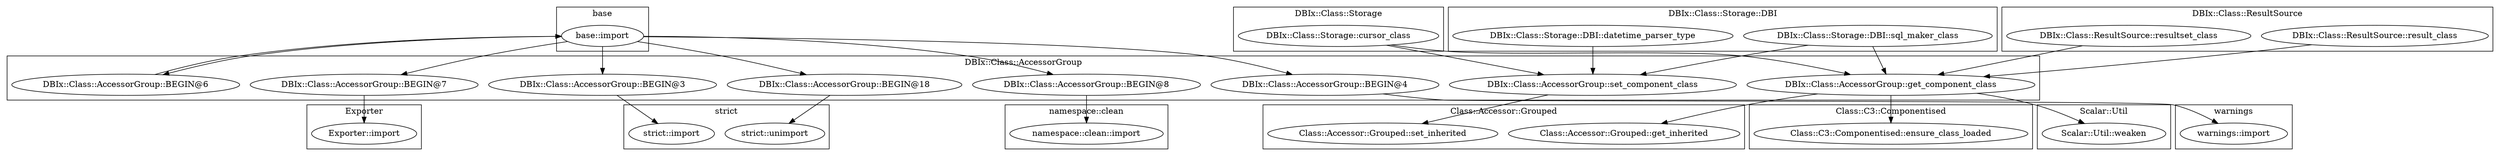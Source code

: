 digraph {
graph [overlap=false]
subgraph cluster_warnings {
	label="warnings";
	"warnings::import";
}
subgraph cluster_base {
	label="base";
	"base::import";
}
subgraph cluster_DBIx_Class_AccessorGroup {
	label="DBIx::Class::AccessorGroup";
	"DBIx::Class::AccessorGroup::BEGIN@7";
	"DBIx::Class::AccessorGroup::BEGIN@18";
	"DBIx::Class::AccessorGroup::BEGIN@8";
	"DBIx::Class::AccessorGroup::set_component_class";
	"DBIx::Class::AccessorGroup::BEGIN@6";
	"DBIx::Class::AccessorGroup::BEGIN@3";
	"DBIx::Class::AccessorGroup::get_component_class";
	"DBIx::Class::AccessorGroup::BEGIN@4";
}
subgraph cluster_strict {
	label="strict";
	"strict::import";
	"strict::unimport";
}
subgraph cluster_DBIx_Class_Storage {
	label="DBIx::Class::Storage";
	"DBIx::Class::Storage::cursor_class";
}
subgraph cluster_Exporter {
	label="Exporter";
	"Exporter::import";
}
subgraph cluster_Class_C3_Componentised {
	label="Class::C3::Componentised";
	"Class::C3::Componentised::ensure_class_loaded";
}
subgraph cluster_Class_Accessor_Grouped {
	label="Class::Accessor::Grouped";
	"Class::Accessor::Grouped::set_inherited";
	"Class::Accessor::Grouped::get_inherited";
}
subgraph cluster_DBIx_Class_Storage_DBI {
	label="DBIx::Class::Storage::DBI";
	"DBIx::Class::Storage::DBI::datetime_parser_type";
	"DBIx::Class::Storage::DBI::sql_maker_class";
}
subgraph cluster_Scalar_Util {
	label="Scalar::Util";
	"Scalar::Util::weaken";
}
subgraph cluster_DBIx_Class_ResultSource {
	label="DBIx::Class::ResultSource";
	"DBIx::Class::ResultSource::result_class";
	"DBIx::Class::ResultSource::resultset_class";
}
subgraph cluster_namespace_clean {
	label="namespace::clean";
	"namespace::clean::import";
}
"DBIx::Class::Storage::cursor_class" -> "DBIx::Class::AccessorGroup::set_component_class";
"DBIx::Class::Storage::DBI::datetime_parser_type" -> "DBIx::Class::AccessorGroup::set_component_class";
"DBIx::Class::Storage::DBI::sql_maker_class" -> "DBIx::Class::AccessorGroup::set_component_class";
"DBIx::Class::AccessorGroup::BEGIN@7" -> "Exporter::import";
"DBIx::Class::AccessorGroup::get_component_class" -> "Class::Accessor::Grouped::get_inherited";
"DBIx::Class::AccessorGroup::set_component_class" -> "Class::Accessor::Grouped::set_inherited";
"DBIx::Class::AccessorGroup::get_component_class" -> "Class::C3::Componentised::ensure_class_loaded";
"DBIx::Class::AccessorGroup::get_component_class" -> "Scalar::Util::weaken";
"base::import" -> "DBIx::Class::AccessorGroup::BEGIN@4";
"base::import" -> "DBIx::Class::AccessorGroup::BEGIN@6";
"DBIx::Class::AccessorGroup::BEGIN@18" -> "strict::unimport";
"DBIx::Class::AccessorGroup::BEGIN@6" -> "base::import";
"DBIx::Class::AccessorGroup::BEGIN@4" -> "warnings::import";
"base::import" -> "DBIx::Class::AccessorGroup::BEGIN@8";
"base::import" -> "DBIx::Class::AccessorGroup::BEGIN@3";
"base::import" -> "DBIx::Class::AccessorGroup::BEGIN@7";
"base::import" -> "DBIx::Class::AccessorGroup::BEGIN@18";
"DBIx::Class::AccessorGroup::BEGIN@8" -> "namespace::clean::import";
"DBIx::Class::AccessorGroup::BEGIN@3" -> "strict::import";
"DBIx::Class::Storage::cursor_class" -> "DBIx::Class::AccessorGroup::get_component_class";
"DBIx::Class::ResultSource::resultset_class" -> "DBIx::Class::AccessorGroup::get_component_class";
"DBIx::Class::ResultSource::result_class" -> "DBIx::Class::AccessorGroup::get_component_class";
"DBIx::Class::Storage::DBI::sql_maker_class" -> "DBIx::Class::AccessorGroup::get_component_class";
}

